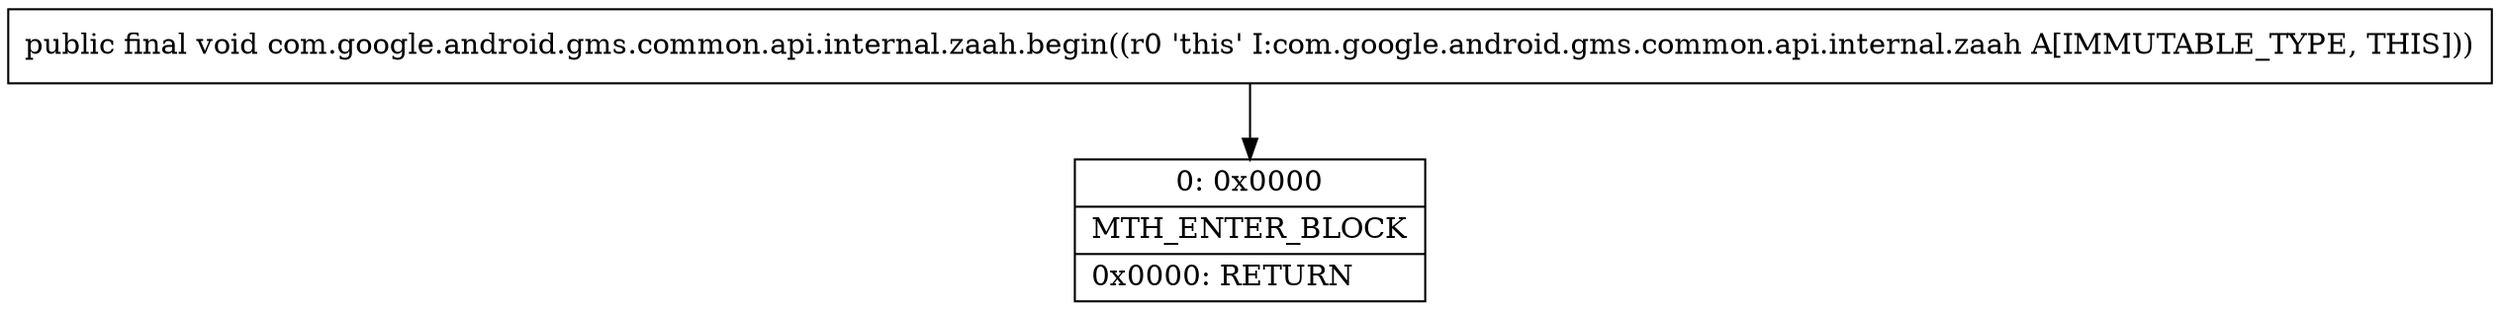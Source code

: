 digraph "CFG forcom.google.android.gms.common.api.internal.zaah.begin()V" {
Node_0 [shape=record,label="{0\:\ 0x0000|MTH_ENTER_BLOCK\l|0x0000: RETURN   \l}"];
MethodNode[shape=record,label="{public final void com.google.android.gms.common.api.internal.zaah.begin((r0 'this' I:com.google.android.gms.common.api.internal.zaah A[IMMUTABLE_TYPE, THIS])) }"];
MethodNode -> Node_0;
}

